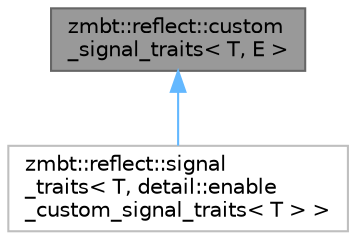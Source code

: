 digraph "zmbt::reflect::custom_signal_traits&lt; T, E &gt;"
{
 // LATEX_PDF_SIZE
  bgcolor="transparent";
  edge [fontname=Helvetica,fontsize=10,labelfontname=Helvetica,labelfontsize=10];
  node [fontname=Helvetica,fontsize=10,shape=box,height=0.2,width=0.4];
  Node1 [id="Node000001",label="zmbt::reflect::custom\l_signal_traits\< T, E \>",height=0.2,width=0.4,color="gray40", fillcolor="grey60", style="filled", fontcolor="black",tooltip="Customize signal traits metafunction."];
  Node1 -> Node2 [id="edge1_Node000001_Node000002",dir="back",color="steelblue1",style="solid",tooltip=" "];
  Node2 [id="Node000002",label="zmbt::reflect::signal\l_traits\< T, detail::enable\l_custom_signal_traits\< T \> \>",height=0.2,width=0.4,color="grey75", fillcolor="white", style="filled",URL="$structzmbt_1_1reflect_1_1signal__traits_3_01T_00_01detail_1_1enable__custom__signal__traits_3_01T_01_4_01_4.html",tooltip=" "];
}
